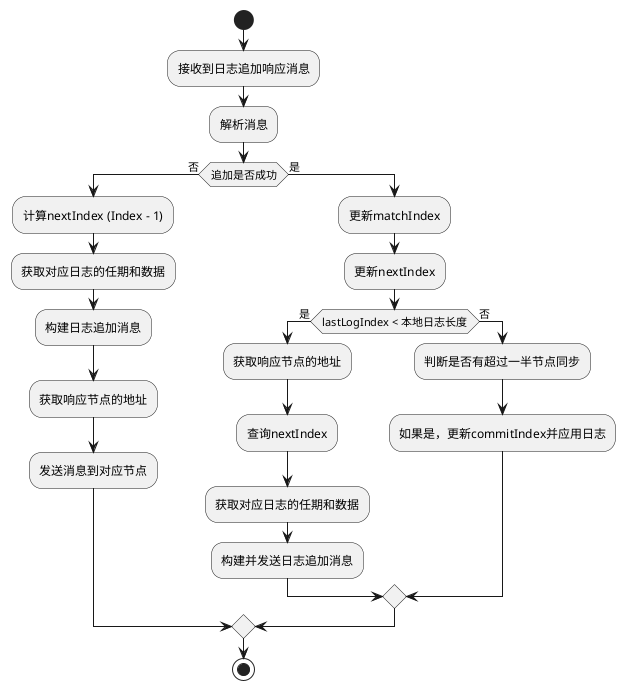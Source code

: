 @startuml
start
:接收到日志追加响应消息;
:解析消息;

if (追加是否成功) then (否)
    :计算nextIndex (Index - 1);
    :获取对应日志的任期和数据;
    :构建日志追加消息;
    :获取响应节点的地址;
    :发送消息到对应节点;
else (是)
    :更新matchIndex;
    :更新nextIndex;
    
    if (lastLogIndex < 本地日志长度) then (是)
        :获取响应节点的地址;
        :查询nextIndex;
        :获取对应日志的任期和数据;
        :构建并发送日志追加消息;
    else (否)
        :判断是否有超过一半节点同步;
        :如果是，更新commitIndex并应用日志;
    endif
endif

stop
@enduml
